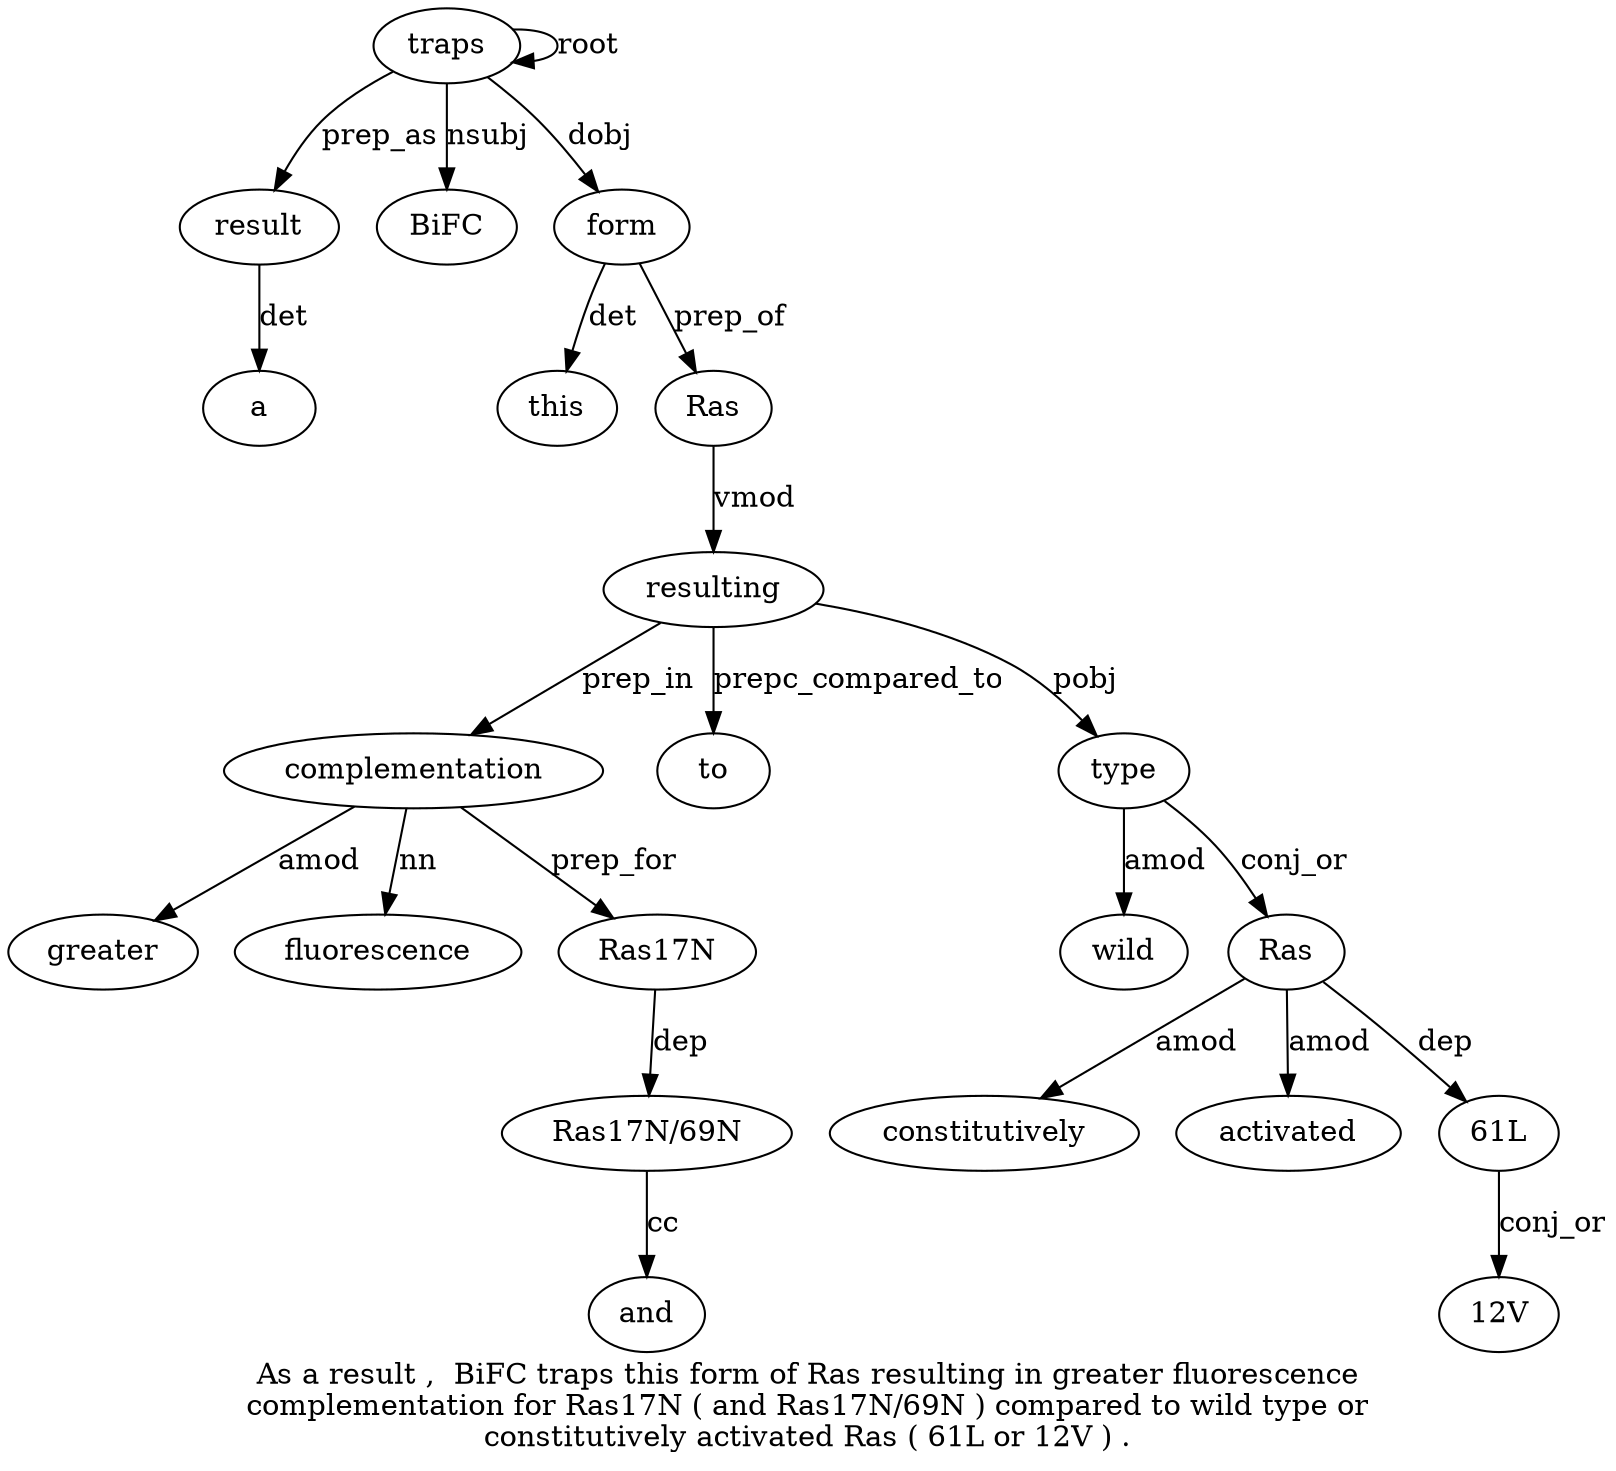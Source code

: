 digraph "As a result ,  BiFC traps this form of Ras resulting in greater fluorescence complementation for Ras17N ( and Ras17N/69N ) compared to wild type or constitutively activated Ras ( 61L or 12V ) ." {
label="As a result ,  BiFC traps this form of Ras resulting in greater fluorescence
complementation for Ras17N ( and Ras17N/69N ) compared to wild type or
constitutively activated Ras ( 61L or 12V ) .";
result3 [style=filled, fillcolor=white, label=result];
a2 [style=filled, fillcolor=white, label=a];
result3 -> a2  [label=det];
traps6 [style=filled, fillcolor=white, label=traps];
traps6 -> result3  [label=prep_as];
BiFC5 [style=filled, fillcolor=white, label=BiFC];
traps6 -> BiFC5  [label=nsubj];
traps6 -> traps6  [label=root];
form8 [style=filled, fillcolor=white, label=form];
this7 [style=filled, fillcolor=white, label=this];
form8 -> this7  [label=det];
traps6 -> form8  [label=dobj];
Ras10 [style=filled, fillcolor=white, label=Ras];
form8 -> Ras10  [label=prep_of];
resulting11 [style=filled, fillcolor=white, label=resulting];
Ras10 -> resulting11  [label=vmod];
complementation15 [style=filled, fillcolor=white, label=complementation];
greater13 [style=filled, fillcolor=white, label=greater];
complementation15 -> greater13  [label=amod];
fluorescence14 [style=filled, fillcolor=white, label=fluorescence];
complementation15 -> fluorescence14  [label=nn];
resulting11 -> complementation15  [label=prep_in];
Ras17N [style=filled, fillcolor=white, label=Ras17N];
complementation15 -> Ras17N  [label=prep_for];
"Ras17N/69N20" [style=filled, fillcolor=white, label="Ras17N/69N"];
and19 [style=filled, fillcolor=white, label=and];
"Ras17N/69N20" -> and19  [label=cc];
Ras17N -> "Ras17N/69N20"  [label=dep];
to23 [style=filled, fillcolor=white, label=to];
resulting11 -> to23  [label=prepc_compared_to];
type25 [style=filled, fillcolor=white, label=type];
wild24 [style=filled, fillcolor=white, label=wild];
type25 -> wild24  [label=amod];
resulting11 -> type25  [label=pobj];
Ras29 [style=filled, fillcolor=white, label=Ras];
constitutively27 [style=filled, fillcolor=white, label=constitutively];
Ras29 -> constitutively27  [label=amod];
activated28 [style=filled, fillcolor=white, label=activated];
Ras29 -> activated28  [label=amod];
type25 -> Ras29  [label=conj_or];
"61L3" [style=filled, fillcolor=white, label="61L"];
Ras29 -> "61L3"  [label=dep];
"12V33" [style=filled, fillcolor=white, label="12V"];
"61L3" -> "12V33"  [label=conj_or];
}
